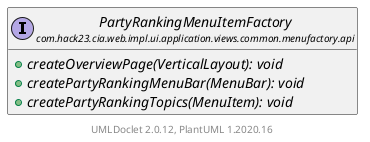 @startuml
    set namespaceSeparator none
    hide empty fields
    hide empty methods

    interface "<size:14>PartyRankingMenuItemFactory\n<size:10>com.hack23.cia.web.impl.ui.application.views.common.menufactory.api" as com.hack23.cia.web.impl.ui.application.views.common.menufactory.api.PartyRankingMenuItemFactory [[PartyRankingMenuItemFactory.html]] {
        {abstract} +createOverviewPage(VerticalLayout): void
        {abstract} +createPartyRankingMenuBar(MenuBar): void
        {abstract} +createPartyRankingTopics(MenuItem): void
    }

    center footer UMLDoclet 2.0.12, PlantUML 1.2020.16
@enduml
